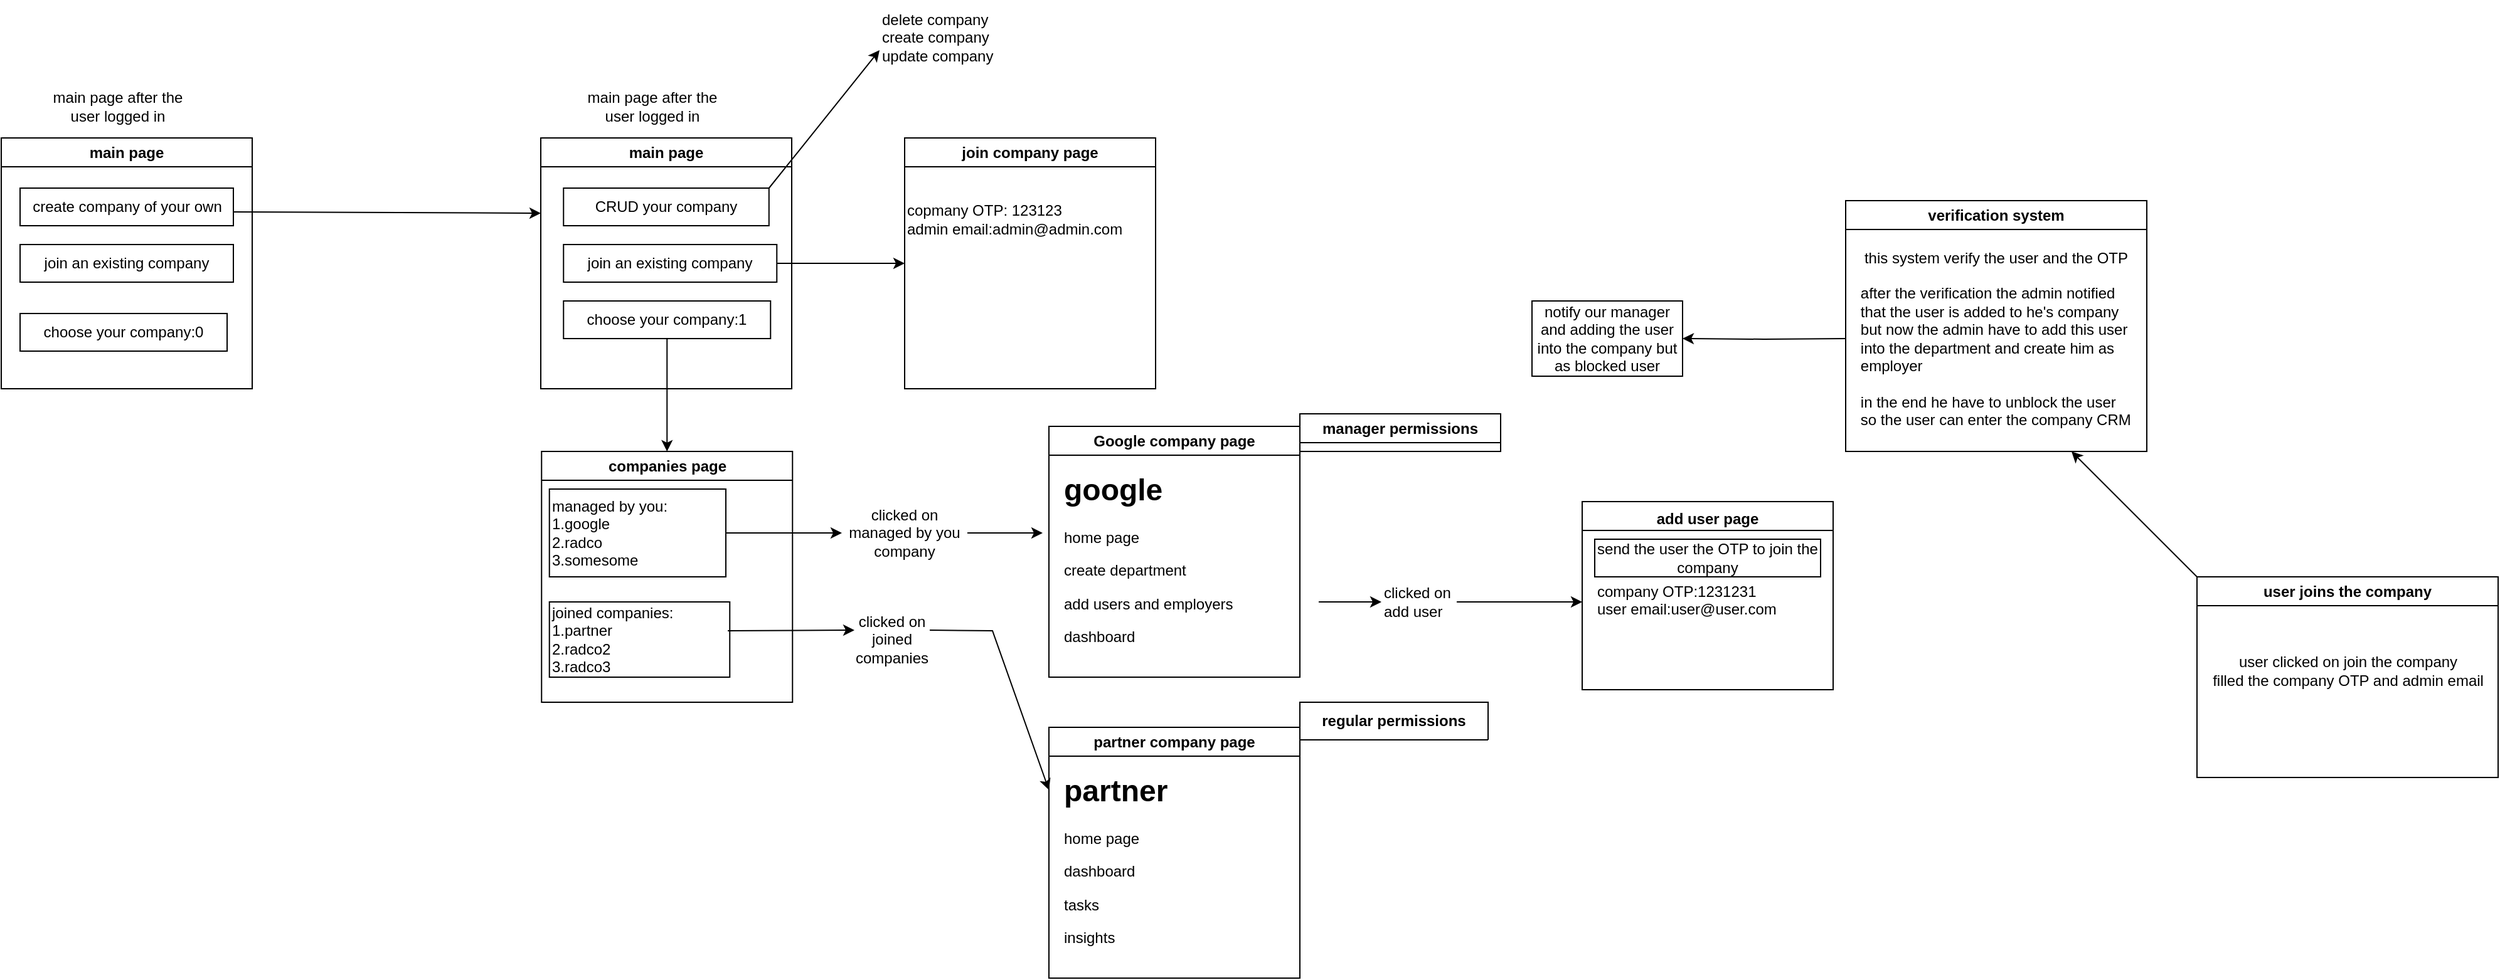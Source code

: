 <mxfile version="24.0.7" type="device">
  <diagram name="Page-1" id="4hpzpII2Nei9479nCM0a">
    <mxGraphModel dx="1393" dy="766" grid="1" gridSize="10" guides="1" tooltips="1" connect="1" arrows="1" fold="1" page="1" pageScale="1" pageWidth="850" pageHeight="1100" math="0" shadow="0">
      <root>
        <mxCell id="0" />
        <mxCell id="1" parent="0" />
        <mxCell id="A6D10lAh6pebBf_-n4FE-59" value="main page after the user logged in" style="text;html=1;align=center;verticalAlign=middle;whiteSpace=wrap;rounded=0;" vertex="1" parent="1">
          <mxGeometry x="373.75" y="100" width="117.5" height="50" as="geometry" />
        </mxCell>
        <mxCell id="A6D10lAh6pebBf_-n4FE-60" value="main page" style="swimlane;whiteSpace=wrap;html=1;" vertex="1" parent="1">
          <mxGeometry x="340" y="150" width="200" height="200" as="geometry">
            <mxRectangle x="340" y="150" width="140" height="30" as="alternateBounds" />
          </mxGeometry>
        </mxCell>
        <mxCell id="A6D10lAh6pebBf_-n4FE-61" value="create company of your own" style="text;html=1;align=center;verticalAlign=middle;resizable=0;points=[];autosize=1;strokeColor=default;fillColor=none;" vertex="1" parent="A6D10lAh6pebBf_-n4FE-60">
          <mxGeometry x="15" y="40" width="170" height="30" as="geometry" />
        </mxCell>
        <mxCell id="A6D10lAh6pebBf_-n4FE-62" value="join an existing company" style="text;html=1;align=center;verticalAlign=middle;whiteSpace=wrap;rounded=0;strokeColor=default;" vertex="1" parent="A6D10lAh6pebBf_-n4FE-60">
          <mxGeometry x="15" y="85" width="170" height="30" as="geometry" />
        </mxCell>
        <mxCell id="A6D10lAh6pebBf_-n4FE-65" value="choose your company:0" style="text;html=1;align=center;verticalAlign=middle;whiteSpace=wrap;rounded=0;strokeColor=default;" vertex="1" parent="A6D10lAh6pebBf_-n4FE-60">
          <mxGeometry x="15" y="140" width="165" height="30" as="geometry" />
        </mxCell>
        <mxCell id="A6D10lAh6pebBf_-n4FE-66" value="" style="endArrow=classic;html=1;rounded=0;exitX=1;exitY=0.633;exitDx=0;exitDy=0;exitPerimeter=0;" edge="1" parent="1" source="A6D10lAh6pebBf_-n4FE-61">
          <mxGeometry width="50" height="50" relative="1" as="geometry">
            <mxPoint x="500" y="370" as="sourcePoint" />
            <mxPoint x="770" y="210" as="targetPoint" />
          </mxGeometry>
        </mxCell>
        <mxCell id="A6D10lAh6pebBf_-n4FE-71" value="main page" style="swimlane;whiteSpace=wrap;html=1;" vertex="1" parent="1">
          <mxGeometry x="770" y="150" width="200" height="200" as="geometry">
            <mxRectangle x="770" y="150" width="140" height="30" as="alternateBounds" />
          </mxGeometry>
        </mxCell>
        <mxCell id="A6D10lAh6pebBf_-n4FE-75" value="join an existing company" style="text;html=1;align=center;verticalAlign=middle;whiteSpace=wrap;rounded=0;strokeColor=default;" vertex="1" parent="A6D10lAh6pebBf_-n4FE-71">
          <mxGeometry x="18.13" y="85" width="170" height="30" as="geometry" />
        </mxCell>
        <mxCell id="A6D10lAh6pebBf_-n4FE-76" value="choose your company:1" style="text;html=1;align=center;verticalAlign=middle;whiteSpace=wrap;rounded=0;strokeColor=default;" vertex="1" parent="A6D10lAh6pebBf_-n4FE-71">
          <mxGeometry x="18.13" y="130" width="165" height="30" as="geometry" />
        </mxCell>
        <mxCell id="A6D10lAh6pebBf_-n4FE-77" value="CRUD your company" style="text;html=1;align=center;verticalAlign=middle;whiteSpace=wrap;rounded=0;strokeColor=default;" vertex="1" parent="A6D10lAh6pebBf_-n4FE-71">
          <mxGeometry x="18.13" y="40" width="163.75" height="30" as="geometry" />
        </mxCell>
        <mxCell id="A6D10lAh6pebBf_-n4FE-72" value="main page after the user logged in" style="text;html=1;align=center;verticalAlign=middle;whiteSpace=wrap;rounded=0;" vertex="1" parent="1">
          <mxGeometry x="800" y="100" width="117.5" height="50" as="geometry" />
        </mxCell>
        <mxCell id="A6D10lAh6pebBf_-n4FE-78" value="" style="endArrow=classic;html=1;rounded=0;exitX=1;exitY=0;exitDx=0;exitDy=0;" edge="1" parent="1" source="A6D10lAh6pebBf_-n4FE-77">
          <mxGeometry width="50" height="50" relative="1" as="geometry">
            <mxPoint x="500" y="370" as="sourcePoint" />
            <mxPoint x="1040" y="80" as="targetPoint" />
          </mxGeometry>
        </mxCell>
        <mxCell id="A6D10lAh6pebBf_-n4FE-82" value="delete company&lt;div&gt;create company&lt;/div&gt;&lt;div&gt;update company&lt;/div&gt;" style="text;html=1;align=left;verticalAlign=middle;resizable=0;points=[];autosize=1;strokeColor=none;fillColor=none;" vertex="1" parent="1">
          <mxGeometry x="1040" y="40" width="110" height="60" as="geometry" />
        </mxCell>
        <mxCell id="A6D10lAh6pebBf_-n4FE-83" value="" style="endArrow=classic;html=1;rounded=0;exitX=1;exitY=0.5;exitDx=0;exitDy=0;" edge="1" parent="1" source="A6D10lAh6pebBf_-n4FE-75">
          <mxGeometry width="50" height="50" relative="1" as="geometry">
            <mxPoint x="500" y="370" as="sourcePoint" />
            <mxPoint x="1060" y="250" as="targetPoint" />
          </mxGeometry>
        </mxCell>
        <mxCell id="A6D10lAh6pebBf_-n4FE-84" value="join company page" style="swimlane;whiteSpace=wrap;html=1;" vertex="1" parent="1">
          <mxGeometry x="1060" y="150" width="200" height="200" as="geometry">
            <mxRectangle x="1060" y="150" width="140" height="30" as="alternateBounds" />
          </mxGeometry>
        </mxCell>
        <mxCell id="A6D10lAh6pebBf_-n4FE-85" value="copmany OTP: 123123&lt;div&gt;admin email:admin@admin.com&lt;/div&gt;" style="text;html=1;align=left;verticalAlign=middle;whiteSpace=wrap;rounded=0;" vertex="1" parent="A6D10lAh6pebBf_-n4FE-84">
          <mxGeometry y="40" width="180" height="50" as="geometry" />
        </mxCell>
        <mxCell id="A6D10lAh6pebBf_-n4FE-86" value="companies page" style="swimlane;whiteSpace=wrap;html=1;" vertex="1" parent="1">
          <mxGeometry x="770.63" y="400" width="200" height="200" as="geometry" />
        </mxCell>
        <mxCell id="A6D10lAh6pebBf_-n4FE-90" value="managed by you:&lt;div&gt;1.google&lt;/div&gt;&lt;div&gt;2.radco&lt;/div&gt;&lt;div&gt;3.somesome&lt;/div&gt;" style="text;html=1;align=left;verticalAlign=middle;whiteSpace=wrap;rounded=0;strokeColor=default;" vertex="1" parent="A6D10lAh6pebBf_-n4FE-86">
          <mxGeometry x="6.24" y="30" width="140.63" height="70" as="geometry" />
        </mxCell>
        <mxCell id="A6D10lAh6pebBf_-n4FE-91" value="joined companies:&lt;div&gt;1.partner&lt;/div&gt;&lt;div&gt;2.radco2&lt;/div&gt;&lt;div&gt;3.radco3&lt;/div&gt;" style="text;html=1;align=left;verticalAlign=middle;whiteSpace=wrap;rounded=0;strokeColor=default;" vertex="1" parent="A6D10lAh6pebBf_-n4FE-86">
          <mxGeometry x="6.24" y="120" width="143.76" height="60" as="geometry" />
        </mxCell>
        <mxCell id="A6D10lAh6pebBf_-n4FE-89" value="" style="endArrow=classic;html=1;rounded=0;entryX=0.5;entryY=0;entryDx=0;entryDy=0;exitX=0.5;exitY=1;exitDx=0;exitDy=0;" edge="1" parent="1" source="A6D10lAh6pebBf_-n4FE-76" target="A6D10lAh6pebBf_-n4FE-86">
          <mxGeometry width="50" height="50" relative="1" as="geometry">
            <mxPoint x="880" y="370" as="sourcePoint" />
            <mxPoint x="930" y="320" as="targetPoint" />
          </mxGeometry>
        </mxCell>
        <mxCell id="A6D10lAh6pebBf_-n4FE-92" value="" style="endArrow=classic;html=1;rounded=0;exitX=1;exitY=0.5;exitDx=0;exitDy=0;" edge="1" parent="1" source="A6D10lAh6pebBf_-n4FE-94">
          <mxGeometry width="50" height="50" relative="1" as="geometry">
            <mxPoint x="880" y="370" as="sourcePoint" />
            <mxPoint x="1170" y="465" as="targetPoint" />
          </mxGeometry>
        </mxCell>
        <mxCell id="A6D10lAh6pebBf_-n4FE-95" value="" style="endArrow=classic;html=1;rounded=0;exitX=1;exitY=0.5;exitDx=0;exitDy=0;" edge="1" parent="1" source="A6D10lAh6pebBf_-n4FE-90" target="A6D10lAh6pebBf_-n4FE-94">
          <mxGeometry width="50" height="50" relative="1" as="geometry">
            <mxPoint x="918" y="465" as="sourcePoint" />
            <mxPoint x="1170" y="465" as="targetPoint" />
          </mxGeometry>
        </mxCell>
        <mxCell id="A6D10lAh6pebBf_-n4FE-94" value="clicked on managed by you company" style="text;html=1;align=center;verticalAlign=middle;whiteSpace=wrap;rounded=0;" vertex="1" parent="1">
          <mxGeometry x="1010" y="450" width="100" height="30" as="geometry" />
        </mxCell>
        <mxCell id="A6D10lAh6pebBf_-n4FE-96" value="Google company page" style="swimlane;whiteSpace=wrap;html=1;" vertex="1" parent="1">
          <mxGeometry x="1175" y="380" width="200" height="200" as="geometry">
            <mxRectangle x="1175" y="400" width="160" height="30" as="alternateBounds" />
          </mxGeometry>
        </mxCell>
        <mxCell id="A6D10lAh6pebBf_-n4FE-97" value="&lt;h1 style=&quot;margin-top: 0px;&quot;&gt;google&amp;nbsp;&lt;/h1&gt;&lt;p&gt;home page&lt;/p&gt;&lt;p&gt;create department&lt;/p&gt;&lt;p&gt;add users and employers&lt;/p&gt;&lt;p&gt;dashboard&lt;/p&gt;&lt;p&gt;&lt;br&gt;&lt;/p&gt;" style="text;html=1;whiteSpace=wrap;overflow=hidden;rounded=0;" vertex="1" parent="A6D10lAh6pebBf_-n4FE-96">
          <mxGeometry x="10" y="30" width="180" height="160" as="geometry" />
        </mxCell>
        <mxCell id="A6D10lAh6pebBf_-n4FE-98" value="partner company page" style="swimlane;whiteSpace=wrap;html=1;" vertex="1" parent="1">
          <mxGeometry x="1175" y="620" width="200" height="200" as="geometry" />
        </mxCell>
        <mxCell id="A6D10lAh6pebBf_-n4FE-103" value="&lt;h1 style=&quot;margin-top: 0px;&quot;&gt;partner&lt;/h1&gt;&lt;p&gt;home page&lt;/p&gt;&lt;p&gt;dashboard&lt;/p&gt;&lt;p&gt;tasks&lt;/p&gt;&lt;p&gt;insights&lt;/p&gt;" style="text;html=1;whiteSpace=wrap;overflow=hidden;rounded=0;" vertex="1" parent="A6D10lAh6pebBf_-n4FE-98">
          <mxGeometry x="10" y="30" width="180" height="160" as="geometry" />
        </mxCell>
        <mxCell id="A6D10lAh6pebBf_-n4FE-99" value="" style="endArrow=classic;html=1;rounded=0;entryX=0;entryY=0.25;entryDx=0;entryDy=0;exitX=1;exitY=0.25;exitDx=0;exitDy=0;" edge="1" parent="1" source="A6D10lAh6pebBf_-n4FE-101" target="A6D10lAh6pebBf_-n4FE-98">
          <mxGeometry width="50" height="50" relative="1" as="geometry">
            <mxPoint x="880" y="570" as="sourcePoint" />
            <mxPoint x="930" y="520" as="targetPoint" />
            <Array as="points">
              <mxPoint x="1130" y="543" />
            </Array>
          </mxGeometry>
        </mxCell>
        <mxCell id="A6D10lAh6pebBf_-n4FE-102" value="" style="endArrow=classic;html=1;rounded=0;entryX=0;entryY=0.25;entryDx=0;entryDy=0;exitX=0.989;exitY=0.383;exitDx=0;exitDy=0;exitPerimeter=0;" edge="1" parent="1" source="A6D10lAh6pebBf_-n4FE-91" target="A6D10lAh6pebBf_-n4FE-101">
          <mxGeometry width="50" height="50" relative="1" as="geometry">
            <mxPoint x="921" y="550" as="sourcePoint" />
            <mxPoint x="1175" y="670" as="targetPoint" />
            <Array as="points" />
          </mxGeometry>
        </mxCell>
        <mxCell id="A6D10lAh6pebBf_-n4FE-101" value="clicked on joined companies" style="text;html=1;align=center;verticalAlign=middle;whiteSpace=wrap;rounded=0;" vertex="1" parent="1">
          <mxGeometry x="1020" y="535" width="60" height="30" as="geometry" />
        </mxCell>
        <mxCell id="A6D10lAh6pebBf_-n4FE-106" value="" style="endArrow=classic;html=1;rounded=0;" edge="1" parent="1" source="A6D10lAh6pebBf_-n4FE-109">
          <mxGeometry width="50" height="50" relative="1" as="geometry">
            <mxPoint x="1390" y="520" as="sourcePoint" />
            <mxPoint x="1600" y="520" as="targetPoint" />
          </mxGeometry>
        </mxCell>
        <mxCell id="A6D10lAh6pebBf_-n4FE-107" value="manager permissions" style="swimlane;whiteSpace=wrap;html=1;" vertex="1" collapsed="1" parent="1">
          <mxGeometry x="1375" y="370" width="160" height="30" as="geometry">
            <mxRectangle x="1375" y="370" width="200" height="110" as="alternateBounds" />
          </mxGeometry>
        </mxCell>
        <mxCell id="A6D10lAh6pebBf_-n4FE-104" value="&lt;span style=&quot;font-size: 15px;&quot;&gt;&lt;b&gt;here our user have manager permissions to create departments&lt;/b&gt;&lt;/span&gt;&lt;div&gt;&lt;span style=&quot;font-size: 15px;&quot;&gt;&lt;b&gt;or remove users etc..&lt;/b&gt;&lt;/span&gt;&lt;/div&gt;" style="text;html=1;align=left;verticalAlign=top;whiteSpace=wrap;rounded=0;" vertex="1" parent="A6D10lAh6pebBf_-n4FE-107">
          <mxGeometry x="5" y="25" width="160" height="80" as="geometry" />
        </mxCell>
        <mxCell id="A6D10lAh6pebBf_-n4FE-108" value="regular permissions" style="swimlane;whiteSpace=wrap;html=1;startSize=30;" vertex="1" collapsed="1" parent="1">
          <mxGeometry x="1375" y="600" width="150" height="30" as="geometry">
            <mxRectangle x="1375" y="600" width="200" height="150" as="alternateBounds" />
          </mxGeometry>
        </mxCell>
        <mxCell id="A6D10lAh6pebBf_-n4FE-105" value="&lt;span style=&quot;font-size: 15px;&quot;&gt;&lt;b&gt;here our user have regular permissions of a simple user because the company is not created by him&amp;nbsp;&lt;/b&gt;&lt;/span&gt;&lt;b style=&quot;font-size: 15px; background-color: initial;&quot;&gt;etc..&lt;/b&gt;" style="text;html=1;align=left;verticalAlign=top;whiteSpace=wrap;rounded=0;" vertex="1" parent="A6D10lAh6pebBf_-n4FE-108">
          <mxGeometry x="10" y="30" width="160" height="120" as="geometry" />
        </mxCell>
        <mxCell id="A6D10lAh6pebBf_-n4FE-110" value="" style="endArrow=classic;html=1;rounded=0;" edge="1" parent="1" target="A6D10lAh6pebBf_-n4FE-109">
          <mxGeometry width="50" height="50" relative="1" as="geometry">
            <mxPoint x="1390" y="520" as="sourcePoint" />
            <mxPoint x="1670" y="520" as="targetPoint" />
          </mxGeometry>
        </mxCell>
        <mxCell id="A6D10lAh6pebBf_-n4FE-109" value="clicked on add user" style="text;html=1;align=left;verticalAlign=middle;whiteSpace=wrap;rounded=0;" vertex="1" parent="1">
          <mxGeometry x="1440" y="505" width="60" height="30" as="geometry" />
        </mxCell>
        <mxCell id="A6D10lAh6pebBf_-n4FE-111" value="add user page" style="swimlane;whiteSpace=wrap;html=1;align=center;verticalAlign=top;" vertex="1" parent="1">
          <mxGeometry x="1600" y="440" width="200" height="150" as="geometry" />
        </mxCell>
        <mxCell id="A6D10lAh6pebBf_-n4FE-114" value="company OTP:1231231&lt;div&gt;user email:user@user.com&lt;/div&gt;&lt;div&gt;&lt;br&gt;&lt;/div&gt;" style="text;html=1;align=left;verticalAlign=middle;whiteSpace=wrap;rounded=0;" vertex="1" parent="A6D10lAh6pebBf_-n4FE-111">
          <mxGeometry x="10" y="52.5" width="170" height="67.5" as="geometry" />
        </mxCell>
        <mxCell id="A6D10lAh6pebBf_-n4FE-115" value="send the user the OTP to join the company" style="text;html=1;align=center;verticalAlign=middle;whiteSpace=wrap;rounded=0;fillColor=none;strokeColor=default;" vertex="1" parent="A6D10lAh6pebBf_-n4FE-111">
          <mxGeometry x="10" y="30" width="180" height="30" as="geometry" />
        </mxCell>
        <mxCell id="A6D10lAh6pebBf_-n4FE-116" value="user joins the company" style="swimlane;whiteSpace=wrap;html=1;" vertex="1" parent="1">
          <mxGeometry x="2090" y="500" width="240" height="160" as="geometry" />
        </mxCell>
        <mxCell id="A6D10lAh6pebBf_-n4FE-117" value="user clicked on join the company&lt;div&gt;filled the company OTP and admin email&lt;/div&gt;" style="text;html=1;align=center;verticalAlign=middle;resizable=0;points=[];autosize=1;strokeColor=none;fillColor=none;" vertex="1" parent="A6D10lAh6pebBf_-n4FE-116">
          <mxGeometry y="55" width="240" height="40" as="geometry" />
        </mxCell>
        <mxCell id="A6D10lAh6pebBf_-n4FE-119" value="verification system" style="swimlane;whiteSpace=wrap;html=1;" vertex="1" parent="1">
          <mxGeometry x="1810" y="200" width="240" height="200" as="geometry" />
        </mxCell>
        <mxCell id="A6D10lAh6pebBf_-n4FE-122" value="&lt;span style=&quot;text-wrap: nowrap;&quot;&gt;this system verify the user and the OTP&lt;/span&gt;&lt;div style=&quot;text-align: left;&quot;&gt;&lt;span style=&quot;text-wrap: nowrap;&quot;&gt;&lt;br&gt;&lt;/span&gt;&lt;/div&gt;&lt;div style=&quot;text-align: left;&quot;&gt;&lt;span style=&quot;text-wrap: nowrap;&quot;&gt;after the verification the admin notified&amp;nbsp;&lt;/span&gt;&lt;/div&gt;&lt;div style=&quot;text-align: left;&quot;&gt;&lt;span style=&quot;text-wrap: nowrap;&quot;&gt;that the user is added to he&#39;s company&lt;/span&gt;&lt;/div&gt;&lt;div style=&quot;text-align: left;&quot;&gt;&lt;span style=&quot;text-wrap: nowrap;&quot;&gt;but now the admin have to add this user&amp;nbsp;&lt;/span&gt;&lt;/div&gt;&lt;div style=&quot;text-align: left;&quot;&gt;&lt;span style=&quot;text-wrap: nowrap;&quot;&gt;into the department and create him as&amp;nbsp;&lt;/span&gt;&lt;/div&gt;&lt;div style=&quot;text-align: left;&quot;&gt;&lt;span style=&quot;text-wrap: nowrap;&quot;&gt;employer&lt;/span&gt;&lt;/div&gt;&lt;div style=&quot;text-align: left;&quot;&gt;&lt;span style=&quot;text-wrap: nowrap;&quot;&gt;&lt;br&gt;&lt;/span&gt;&lt;/div&gt;&lt;div style=&quot;text-align: left;&quot;&gt;&lt;span style=&quot;text-wrap: nowrap;&quot;&gt;in the end he have to unblock the user&amp;nbsp;&lt;/span&gt;&lt;/div&gt;&lt;div style=&quot;text-align: left;&quot;&gt;&lt;span style=&quot;text-wrap: nowrap;&quot;&gt;so the user can enter the company CRM&lt;/span&gt;&lt;/div&gt;" style="text;html=1;align=center;verticalAlign=middle;whiteSpace=wrap;rounded=0;" vertex="1" parent="A6D10lAh6pebBf_-n4FE-119">
          <mxGeometry x="10" y="30" width="220" height="160" as="geometry" />
        </mxCell>
        <mxCell id="A6D10lAh6pebBf_-n4FE-124" value="" style="endArrow=classic;html=1;rounded=0;entryX=0.75;entryY=1;entryDx=0;entryDy=0;exitX=0;exitY=0;exitDx=0;exitDy=0;" edge="1" parent="1" source="A6D10lAh6pebBf_-n4FE-116" target="A6D10lAh6pebBf_-n4FE-119">
          <mxGeometry width="50" height="50" relative="1" as="geometry">
            <mxPoint x="1730" y="560" as="sourcePoint" />
            <mxPoint x="1780" y="510" as="targetPoint" />
          </mxGeometry>
        </mxCell>
        <mxCell id="A6D10lAh6pebBf_-n4FE-126" value="notify our manager and adding the user into the company but as blocked user" style="whiteSpace=wrap;html=1;" vertex="1" parent="1">
          <mxGeometry x="1560" y="280" width="120" height="60" as="geometry" />
        </mxCell>
        <mxCell id="A6D10lAh6pebBf_-n4FE-127" value="" style="edgeStyle=orthogonalEdgeStyle;rounded=0;orthogonalLoop=1;jettySize=auto;html=1;" edge="1" parent="1" target="A6D10lAh6pebBf_-n4FE-126">
          <mxGeometry relative="1" as="geometry">
            <mxPoint x="1810" y="310" as="sourcePoint" />
          </mxGeometry>
        </mxCell>
      </root>
    </mxGraphModel>
  </diagram>
</mxfile>

